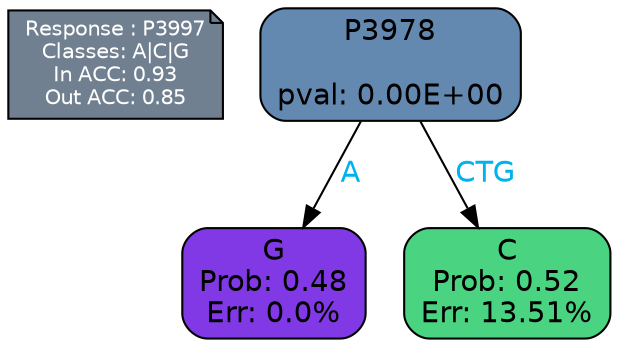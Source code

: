 digraph Tree {
node [shape=box, style="filled, rounded", color="black", fontname=helvetica] ;
graph [ranksep=equally, splines=polylines, bgcolor=transparent, dpi=600] ;
edge [fontname=helvetica] ;
LEGEND [label="Response : P3997
Classes: A|C|G
In ACC: 0.93
Out ACC: 0.85
",shape=note,align=left,style=filled,fillcolor="slategray",fontcolor="white",fontsize=10];1 [label="P3978

pval: 0.00E+00", fillcolor="#6489b0"] ;
2 [label="G
Prob: 0.48
Err: 0.0%", fillcolor="#8139e5"] ;
3 [label="C
Prob: 0.52
Err: 13.51%", fillcolor="#4ad380"] ;
1 -> 2 [label="A",fontcolor=deepskyblue2] ;
1 -> 3 [label="CTG",fontcolor=deepskyblue2] ;
{rank = same; 2;3;}{rank = same; LEGEND;1;}}